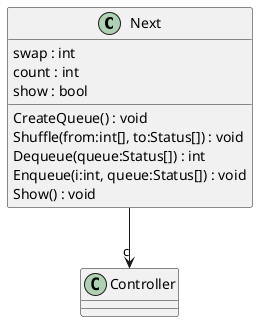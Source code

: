 @startuml
class Next {
    swap : int
    count : int
    show : bool
    CreateQueue() : void
    Shuffle(from:int[], to:Status[]) : void
    Dequeue(queue:Status[]) : int
    Enqueue(i:int, queue:Status[]) : void
    Show() : void
}
Next --> "c" Controller
@enduml
